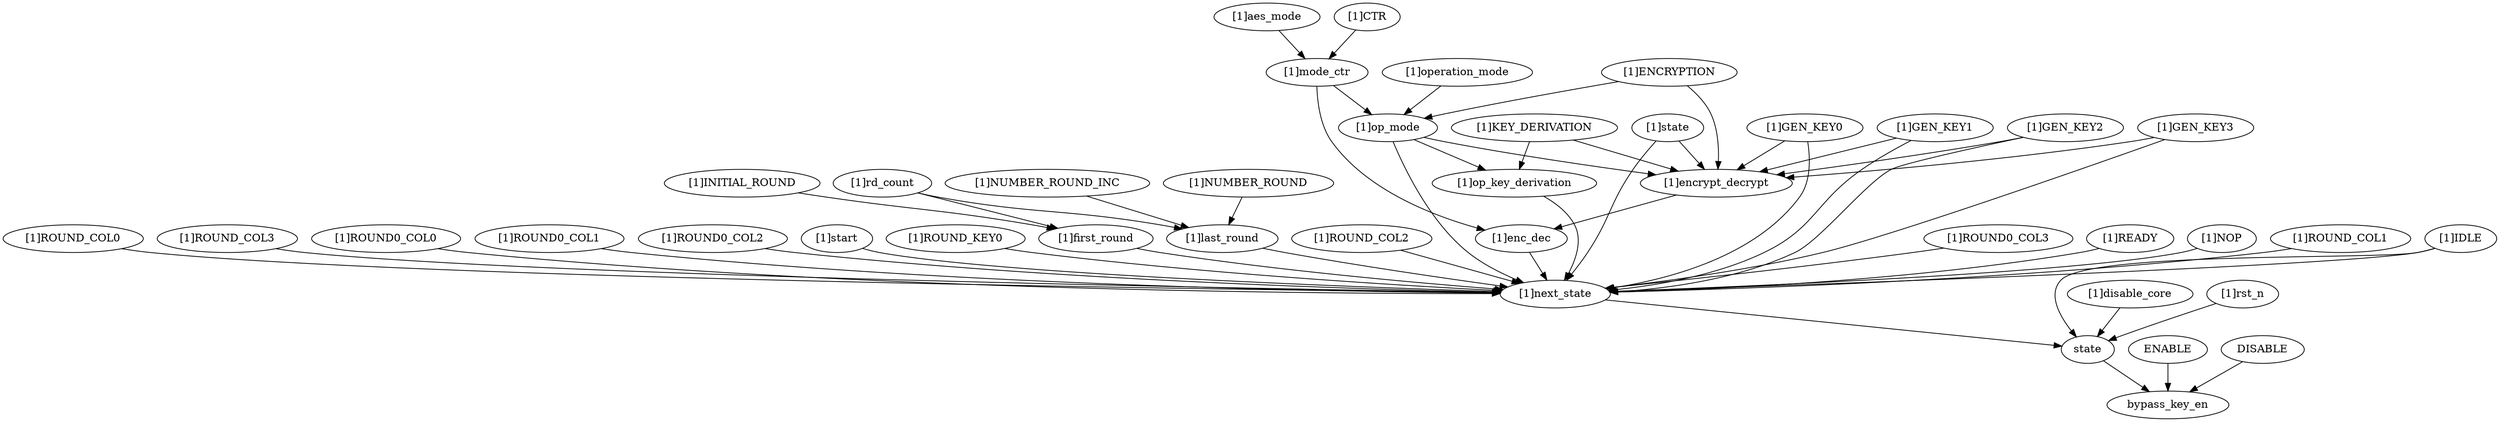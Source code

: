 strict digraph "" {
	"[1]ROUND_COL1"	 [complexity=11,
		importance=0.41809839774,
		rank=0.038008945249];
	"[1]next_state"	 [complexity=3,
		importance=0.205390700712,
		rank=0.0684635669041];
	"[1]ROUND_COL1" -> "[1]next_state";
	"[1]ROUND_COL0"	 [complexity=15,
		importance=0.623489098452,
		rank=0.0415659398968];
	"[1]ROUND_COL0" -> "[1]next_state";
	"[1]ROUND_COL3"	 [complexity=15,
		importance=0.623489098452,
		rank=0.0415659398968];
	"[1]ROUND_COL3" -> "[1]next_state";
	ENABLE	 [complexity=14,
		importance=0.0806625143082,
		rank=0.00576160816487];
	bypass_key_en	 [complexity=0,
		importance=0.0104779311419,
		rank=0.0];
	ENABLE -> bypass_key_en;
	"[1]ROUND0_COL0"	 [complexity=9,
		importance=0.41809839774,
		rank=0.0464553775266];
	"[1]ROUND0_COL0" -> "[1]next_state";
	"[1]ROUND0_COL1"	 [complexity=11,
		importance=0.41809839774,
		rank=0.038008945249];
	"[1]ROUND0_COL1" -> "[1]next_state";
	"[1]ROUND0_COL2"	 [complexity=11,
		importance=0.41809839774,
		rank=0.038008945249];
	"[1]ROUND0_COL2" -> "[1]next_state";
	"[1]start"	 [complexity=4,
		importance=1.23966120059,
		rank=0.309915300147];
	"[1]start" -> "[1]next_state";
	"[1]ROUND_KEY0"	 [complexity=19,
		importance=0.828879799164,
		rank=0.0436252525876];
	"[1]ROUND_KEY0" -> "[1]next_state";
	"[1]aes_mode"	 [complexity=17,
		importance=0.248139284408,
		rank=0.0145964284946];
	"[1]mode_ctr"	 [complexity=14,
		importance=0.240822288093,
		rank=0.0172015920067];
	"[1]aes_mode" -> "[1]mode_ctr";
	"[1]first_round"	 [complexity=4,
		importance=0.422128301347,
		rank=0.105532075337];
	"[1]first_round" -> "[1]next_state";
	"[1]ROUND_COL2"	 [complexity=11,
		importance=0.41809839774,
		rank=0.038008945249];
	"[1]ROUND_COL2" -> "[1]next_state";
	"[1]op_key_derivation"	 [complexity=7,
		importance=0.214756019432,
		rank=0.0306794313474];
	"[1]op_key_derivation" -> "[1]next_state";
	"[1]operation_mode"	 [complexity=14,
		importance=0.235334807876,
		rank=0.016809629134];
	"[1]op_mode"	 [complexity=10,
		importance=0.228017811561,
		rank=0.0228017811561];
	"[1]operation_mode" -> "[1]op_mode";
	"[1]last_round"	 [complexity=10,
		importance=1.04439760373,
		rank=0.104439760373];
	"[1]last_round" -> "[1]next_state";
	"[1]IDLE"	 [complexity=9,
		importance=0.623489098452,
		rank=0.0692765664947];
	state	 [complexity=1,
		importance=0.126596865128,
		rank=0.126596865128];
	"[1]IDLE" -> state;
	"[1]IDLE" -> "[1]next_state";
	"[1]enc_dec"	 [complexity=45,
		importance=2.48087200038,
		rank=0.0551304888974];
	"[1]mode_ctr" -> "[1]enc_dec";
	"[1]mode_ctr" -> "[1]op_mode";
	"[1]disable_core"	 [complexity=2,
		importance=0.26051072657,
		rank=0.130255363285];
	"[1]disable_core" -> state;
	"[1]ROUND0_COL3"	 [complexity=13,
		importance=0.623489098452,
		rank=0.0479606998809];
	"[1]ROUND0_COL3" -> "[1]next_state";
	"[1]rd_count"	 [complexity=7,
		importance=0.444611293372,
		rank=0.0635158990532];
	"[1]rd_count" -> "[1]first_round";
	"[1]rd_count" -> "[1]last_round";
	state -> bypass_key_en;
	DISABLE	 [complexity=2,
		importance=0.0177949274567,
		rank=0.00889746372834];
	DISABLE -> bypass_key_en;
	"[1]enc_dec" -> "[1]next_state";
	"[1]encrypt_decrypt"	 [complexity=48,
		importance=2.49768977364,
		rank=0.0520352036175];
	"[1]encrypt_decrypt" -> "[1]enc_dec";
	"[1]READY"	 [complexity=13,
		importance=0.623489098452,
		rank=0.0479606998809];
	"[1]READY" -> "[1]next_state";
	"[1]rst_n"	 [complexity=2,
		importance=0.387107591698,
		rank=0.193553795849];
	"[1]rst_n" -> state;
	"[1]INITIAL_ROUND"	 [complexity=7,
		importance=0.429445297662,
		rank=0.0613493282374];
	"[1]INITIAL_ROUND" -> "[1]first_round";
	"[1]NUMBER_ROUND"	 [complexity=15,
		importance=1.05171460004,
		rank=0.0701143066694];
	"[1]NUMBER_ROUND" -> "[1]last_round";
	"[1]next_state" -> state;
	"[1]CTR"	 [complexity=17,
		importance=0.248139284408,
		rank=0.0145964284946];
	"[1]CTR" -> "[1]mode_ctr";
	"[1]NUMBER_ROUND_INC"	 [complexity=15,
		importance=1.05171460004,
		rank=0.0701143066694];
	"[1]NUMBER_ROUND_INC" -> "[1]last_round";
	"[1]NOP"	 [complexity=7,
		importance=0.212707697027,
		rank=0.030386813861];
	"[1]NOP" -> "[1]next_state";
	"[1]state"	 [complexity=61,
		importance=2.55094112077,
		rank=0.0418187068979];
	"[1]state" -> "[1]encrypt_decrypt";
	"[1]state" -> "[1]next_state";
	"[1]ENCRYPTION"	 [complexity=14,
		importance=0.235334807876,
		rank=0.016809629134];
	"[1]ENCRYPTION" -> "[1]encrypt_decrypt";
	"[1]ENCRYPTION" -> "[1]op_mode";
	"[1]op_mode" -> "[1]op_key_derivation";
	"[1]op_mode" -> "[1]encrypt_decrypt";
	"[1]op_mode" -> "[1]next_state";
	"[1]GEN_KEY0"	 [complexity=61,
		importance=2.50500676995,
		rank=0.0410656847533];
	"[1]GEN_KEY0" -> "[1]encrypt_decrypt";
	"[1]GEN_KEY0" -> "[1]next_state";
	"[1]GEN_KEY1"	 [complexity=61,
		importance=2.50500676995,
		rank=0.0410656847533];
	"[1]GEN_KEY1" -> "[1]encrypt_decrypt";
	"[1]GEN_KEY1" -> "[1]next_state";
	"[1]GEN_KEY2"	 [complexity=61,
		importance=2.50500676995,
		rank=0.0410656847533];
	"[1]GEN_KEY2" -> "[1]encrypt_decrypt";
	"[1]GEN_KEY2" -> "[1]next_state";
	"[1]GEN_KEY3"	 [complexity=61,
		importance=2.50500676995,
		rank=0.0410656847533];
	"[1]GEN_KEY3" -> "[1]encrypt_decrypt";
	"[1]GEN_KEY3" -> "[1]next_state";
	"[1]KEY_DERIVATION"	 [complexity=10,
		importance=0.222073015747,
		rank=0.0222073015747];
	"[1]KEY_DERIVATION" -> "[1]op_key_derivation";
	"[1]KEY_DERIVATION" -> "[1]encrypt_decrypt";
}
